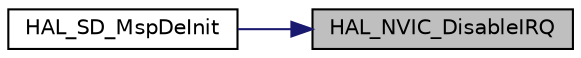 digraph "HAL_NVIC_DisableIRQ"
{
 // LATEX_PDF_SIZE
  edge [fontname="Helvetica",fontsize="10",labelfontname="Helvetica",labelfontsize="10"];
  node [fontname="Helvetica",fontsize="10",shape=record];
  rankdir="RL";
  Node1 [label="HAL_NVIC_DisableIRQ",height=0.2,width=0.4,color="black", fillcolor="grey75", style="filled", fontcolor="black",tooltip=" "];
  Node1 -> Node2 [dir="back",color="midnightblue",fontsize="10",style="solid",fontname="Helvetica"];
  Node2 [label="HAL_SD_MspDeInit",height=0.2,width=0.4,color="black", fillcolor="white", style="filled",URL="$sdio_8c.html#acafafee9f1c5f66225de3dea76ce80c8",tooltip=" "];
}
